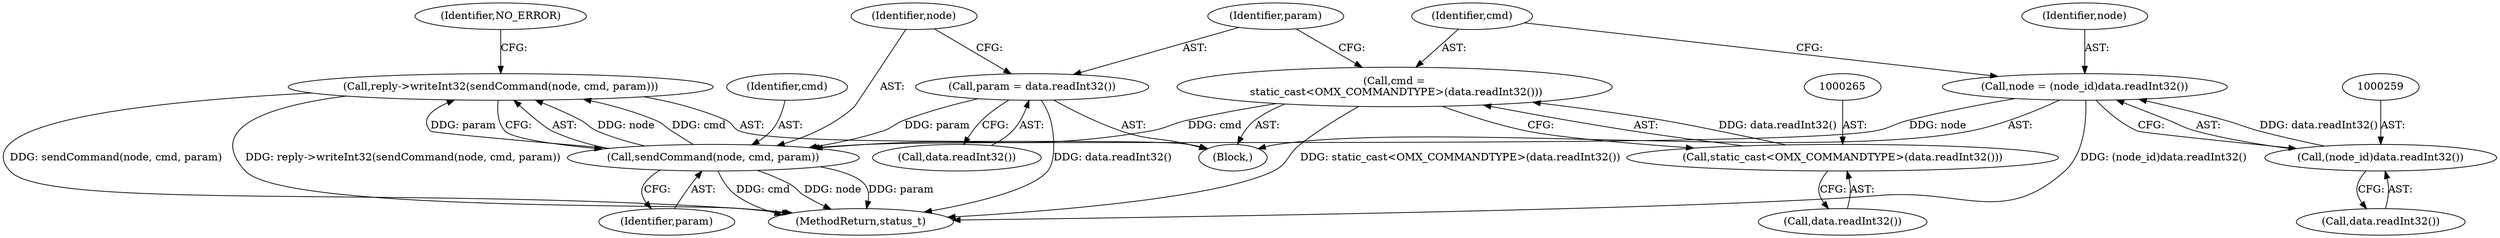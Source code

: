 digraph "0_Android_295c883fe3105b19bcd0f9e07d54c6b589fc5bff@API" {
"1000271" [label="(Call,reply->writeInt32(sendCommand(node, cmd, param)))"];
"1000272" [label="(Call,sendCommand(node, cmd, param))"];
"1000256" [label="(Call,node = (node_id)data.readInt32())"];
"1000258" [label="(Call,(node_id)data.readInt32())"];
"1000262" [label="(Call,cmd =\n static_cast<OMX_COMMANDTYPE>(data.readInt32()))"];
"1000264" [label="(Call,static_cast<OMX_COMMANDTYPE>(data.readInt32()))"];
"1000268" [label="(Call,param = data.readInt32())"];
"1000250" [label="(Block,)"];
"1000260" [label="(Call,data.readInt32())"];
"1000272" [label="(Call,sendCommand(node, cmd, param))"];
"1000263" [label="(Identifier,cmd)"];
"1000256" [label="(Call,node = (node_id)data.readInt32())"];
"1000270" [label="(Call,data.readInt32())"];
"1000268" [label="(Call,param = data.readInt32())"];
"1000264" [label="(Call,static_cast<OMX_COMMANDTYPE>(data.readInt32()))"];
"1000269" [label="(Identifier,param)"];
"1000262" [label="(Call,cmd =\n static_cast<OMX_COMMANDTYPE>(data.readInt32()))"];
"1000257" [label="(Identifier,node)"];
"1000258" [label="(Call,(node_id)data.readInt32())"];
"1000273" [label="(Identifier,node)"];
"1000266" [label="(Call,data.readInt32())"];
"1000277" [label="(Identifier,NO_ERROR)"];
"1000271" [label="(Call,reply->writeInt32(sendCommand(node, cmd, param)))"];
"1000275" [label="(Identifier,param)"];
"1000274" [label="(Identifier,cmd)"];
"1001343" [label="(MethodReturn,status_t)"];
"1000271" -> "1000250"  [label="AST: "];
"1000271" -> "1000272"  [label="CFG: "];
"1000272" -> "1000271"  [label="AST: "];
"1000277" -> "1000271"  [label="CFG: "];
"1000271" -> "1001343"  [label="DDG: sendCommand(node, cmd, param)"];
"1000271" -> "1001343"  [label="DDG: reply->writeInt32(sendCommand(node, cmd, param))"];
"1000272" -> "1000271"  [label="DDG: node"];
"1000272" -> "1000271"  [label="DDG: cmd"];
"1000272" -> "1000271"  [label="DDG: param"];
"1000272" -> "1000275"  [label="CFG: "];
"1000273" -> "1000272"  [label="AST: "];
"1000274" -> "1000272"  [label="AST: "];
"1000275" -> "1000272"  [label="AST: "];
"1000272" -> "1001343"  [label="DDG: param"];
"1000272" -> "1001343"  [label="DDG: cmd"];
"1000272" -> "1001343"  [label="DDG: node"];
"1000256" -> "1000272"  [label="DDG: node"];
"1000262" -> "1000272"  [label="DDG: cmd"];
"1000268" -> "1000272"  [label="DDG: param"];
"1000256" -> "1000250"  [label="AST: "];
"1000256" -> "1000258"  [label="CFG: "];
"1000257" -> "1000256"  [label="AST: "];
"1000258" -> "1000256"  [label="AST: "];
"1000263" -> "1000256"  [label="CFG: "];
"1000256" -> "1001343"  [label="DDG: (node_id)data.readInt32()"];
"1000258" -> "1000256"  [label="DDG: data.readInt32()"];
"1000258" -> "1000260"  [label="CFG: "];
"1000259" -> "1000258"  [label="AST: "];
"1000260" -> "1000258"  [label="AST: "];
"1000262" -> "1000250"  [label="AST: "];
"1000262" -> "1000264"  [label="CFG: "];
"1000263" -> "1000262"  [label="AST: "];
"1000264" -> "1000262"  [label="AST: "];
"1000269" -> "1000262"  [label="CFG: "];
"1000262" -> "1001343"  [label="DDG: static_cast<OMX_COMMANDTYPE>(data.readInt32())"];
"1000264" -> "1000262"  [label="DDG: data.readInt32()"];
"1000264" -> "1000266"  [label="CFG: "];
"1000265" -> "1000264"  [label="AST: "];
"1000266" -> "1000264"  [label="AST: "];
"1000268" -> "1000250"  [label="AST: "];
"1000268" -> "1000270"  [label="CFG: "];
"1000269" -> "1000268"  [label="AST: "];
"1000270" -> "1000268"  [label="AST: "];
"1000273" -> "1000268"  [label="CFG: "];
"1000268" -> "1001343"  [label="DDG: data.readInt32()"];
}
